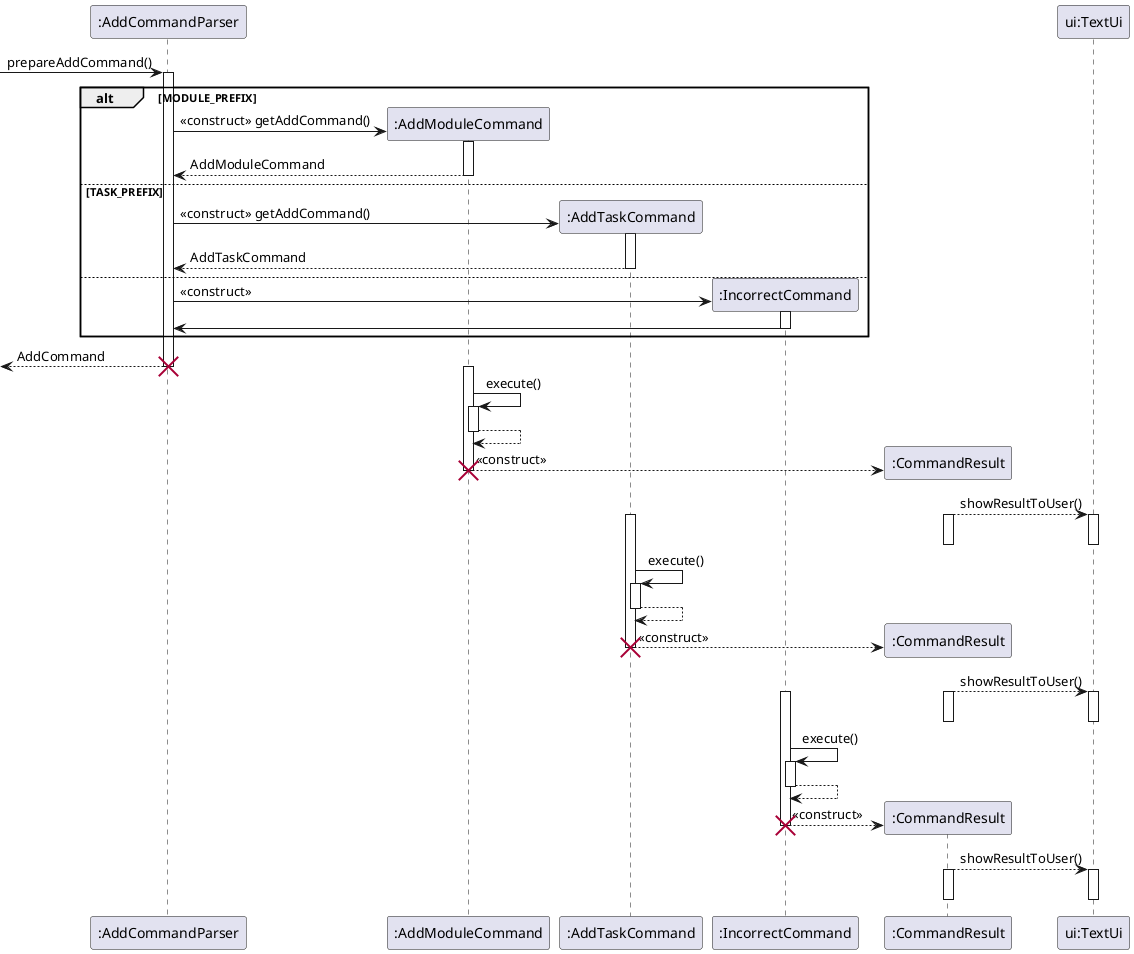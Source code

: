 @startuml
-> ":AddCommandParser": prepareAddCommand()
activate ":AddCommandParser"
alt MODULE_PREFIX
    create ":AddModuleCommand"
    ":AddCommandParser" -> ":AddModuleCommand": <<construct>> getAddCommand()
    activate ":AddModuleCommand"
    ":AddCommandParser" <-- ":AddModuleCommand": AddModuleCommand
    deactivate ":AddModuleCommand"
else TASK_PREFIX
    create ":AddTaskCommand"
    ":AddCommandParser" -> ":AddTaskCommand": <<construct>> getAddCommand()
    activate ":AddTaskCommand"
    ":AddCommandParser" <-- ":AddTaskCommand": AddTaskCommand
    deactivate ":AddTaskCommand"
else
    create ":IncorrectCommand"
    ":AddCommandParser" -> ":IncorrectCommand": <<construct>>
    activate ":IncorrectCommand"
    ":AddCommandParser" <- ":IncorrectCommand"
    deactivate ":IncorrectCommand"
end
<-- ":AddCommandParser": AddCommand
destroy ":AddCommandParser"

activate ":AddModuleCommand"
":AddModuleCommand" -> ":AddModuleCommand": execute()
activate ":AddModuleCommand"
":AddModuleCommand" --> ":AddModuleCommand"
deactivate ":AddModuleCommand"
create ":CommandResult"
":AddModuleCommand" --> ":CommandResult": <<construct>>
deactivate ":AddModuleCommand"
destroy ":AddModuleCommand"
":CommandResult" --> "ui:TextUi": showResultToUser()
activate "ui:TextUi"
deactivate "ui:TextUi"
activate ":CommandResult"
deactivate ":CommandResult"


activate ":AddTaskCommand"
":AddTaskCommand" -> ":AddTaskCommand": execute()
activate ":AddTaskCommand"
":AddTaskCommand" --> ":AddTaskCommand"
deactivate ":AddTaskCommand"
create ":CommandResult"
":AddTaskCommand" --> ":CommandResult": <<construct>>
deactivate ":AddTaskCommand"
destroy ":AddTaskCommand"
":CommandResult" --> "ui:TextUi": showResultToUser()
activate "ui:TextUi"
deactivate "ui:TextUi"
activate ":CommandResult"
deactivate ":CommandResult"

activate ":IncorrectCommand"
":IncorrectCommand" -> ":IncorrectCommand": execute()
activate ":IncorrectCommand"
":IncorrectCommand" --> ":IncorrectCommand"
deactivate ":IncorrectCommand"
create ":CommandResult"
":IncorrectCommand" --> ":CommandResult": <<construct>>
deactivate ":IncorrectCommand"
destroy ":IncorrectCommand"
":CommandResult" --> "ui:TextUi": showResultToUser()
activate "ui:TextUi"
deactivate "ui:TextUi"
activate ":CommandResult"
deactivate ":CommandResult"

@enduml